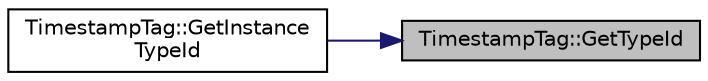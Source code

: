 digraph "TimestampTag::GetTypeId"
{
 // LATEX_PDF_SIZE
  edge [fontname="Helvetica",fontsize="10",labelfontname="Helvetica",labelfontsize="10"];
  node [fontname="Helvetica",fontsize="10",shape=record];
  rankdir="RL";
  Node1 [label="TimestampTag::GetTypeId",height=0.2,width=0.4,color="black", fillcolor="grey75", style="filled", fontcolor="black",tooltip=" "];
  Node1 -> Node2 [dir="back",color="midnightblue",fontsize="10",style="solid",fontname="Helvetica"];
  Node2 [label="TimestampTag::GetInstance\lTypeId",height=0.2,width=0.4,color="black", fillcolor="white", style="filled",URL="$class_timestamp_tag.html#a075999eacddc8139dde41350836aa9bd",tooltip="Get the most derived TypeId for this Object."];
}
